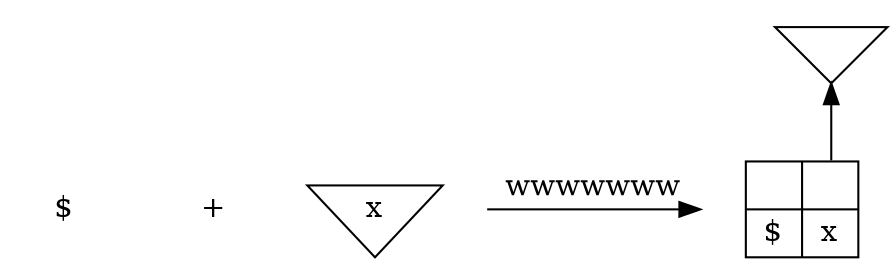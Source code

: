 digraph "" {
    graph[dpi="60";compound="true"];

    subgraph L {
        node[shape="none"];
        lefttree[label=""];
        left[label="$"];

        lefttree -> left[style="invisible";dir="none"];
    }

    subgraph AB {
        optree[shape="none";label=""];
        temp1[shape="none";label="+"];

        optree -> temp1[style="invisible";dir="none"];
    }

    subgraph R {
        righttree[shape="none";label=""];
        right[shape="invtriangle";label="x"];

        righttree -> right[style="invisible";dir="none"];
    }

    subgraph BC {
        node[color="invis";shape="point"];
        temp2a;
        {   rank="same";
            temp2b;
            temp2c;
        }

        temp2a -> temp2b[style="invisible";dir="none"];
        temp2a -> temp2c[style="invisible";dir="none"];
        temp2b -> temp2c[constraint="false";label="wwwwwww"];
    }

    subgraph Res {
        node[shape="none"];
        resulttree[shape="invtriangle";label=""];
        result[shape="record";label="{ | $} | {<x> | x}"];

        resulttree -> result:x:n[dir="back"];
    }
}
